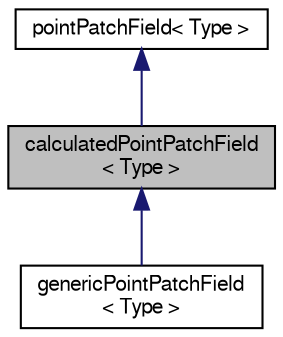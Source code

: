digraph "calculatedPointPatchField&lt; Type &gt;"
{
  bgcolor="transparent";
  edge [fontname="FreeSans",fontsize="10",labelfontname="FreeSans",labelfontsize="10"];
  node [fontname="FreeSans",fontsize="10",shape=record];
  Node0 [label="calculatedPointPatchField\l\< Type \>",height=0.2,width=0.4,color="black", fillcolor="grey75", style="filled", fontcolor="black"];
  Node1 -> Node0 [dir="back",color="midnightblue",fontsize="10",style="solid",fontname="FreeSans"];
  Node1 [label="pointPatchField\< Type \>",height=0.2,width=0.4,color="black",URL="$a22946.html",tooltip="Abstract base class for point-mesh patch fields. "];
  Node0 -> Node2 [dir="back",color="midnightblue",fontsize="10",style="solid",fontname="FreeSans"];
  Node2 [label="genericPointPatchField\l\< Type \>",height=0.2,width=0.4,color="black",URL="$a23558.html",tooltip="A generic version of calculatedPointPatchField, useful as a fallback for handling unknown patch types..."];
}
